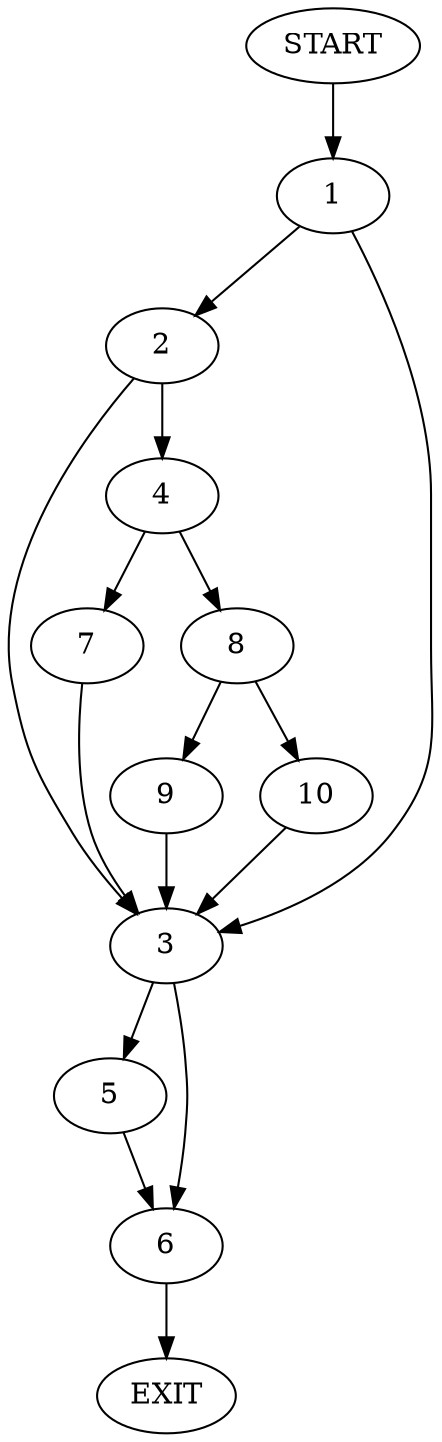 digraph {
0 [label="START"]
11 [label="EXIT"]
0 -> 1
1 -> 2
1 -> 3
2 -> 3
2 -> 4
3 -> 5
3 -> 6
4 -> 7
4 -> 8
7 -> 3
8 -> 9
8 -> 10
10 -> 3
9 -> 3
6 -> 11
5 -> 6
}
